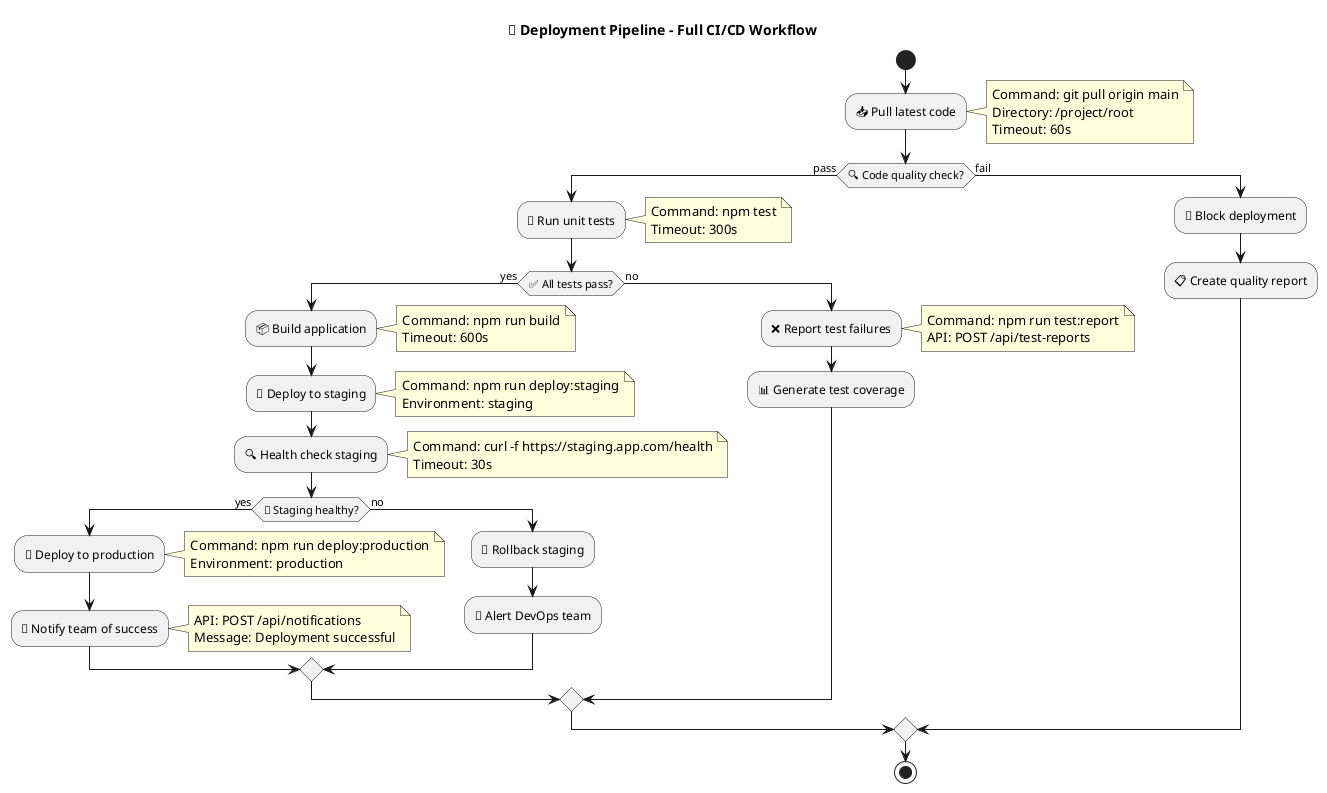 @startuml DeploymentPipeline
title "🚀 Deployment Pipeline - Full CI/CD Workflow"

' Description: Complete deployment pipeline with testing, building, and rollback capabilities
' Author: AI-LEY Community
' Tags: deployment, ci-cd, automation, production

start
:📥 Pull latest code;
note right
  Command: git pull origin main
  Directory: /project/root
  Timeout: 60s
end note

if (🔍 Code quality check?) then (pass)
  :🧪 Run unit tests;
  note right
    Command: npm test
    Timeout: 300s
  end note
  
  if (✅ All tests pass?) then (yes)
    :📦 Build application;
    note right
      Command: npm run build
      Timeout: 600s
    end note
    
    :🚀 Deploy to staging;
    note right
      Command: npm run deploy:staging
      Environment: staging
    end note
    
    :🔍 Health check staging;
    note right
      Command: curl -f https://staging.app.com/health
      Timeout: 30s
    end note
    
    if (💚 Staging healthy?) then (yes)
      :🎉 Deploy to production;
      note right
        Command: npm run deploy:production
        Environment: production
      end note
      
      :📧 Notify team of success;
      note right
        API: POST /api/notifications
        Message: Deployment successful
      end note
      
    else (no)
      :🔄 Rollback staging;
      :🚨 Alert DevOps team;
    endif
    
  else (no)
    :❌ Report test failures;
    note right
      Command: npm run test:report
      API: POST /api/test-reports
    end note
    
    :📊 Generate test coverage;
  endif
  
else (fail)
  :🚫 Block deployment;
  :📋 Create quality report;
endif

stop
@enduml

